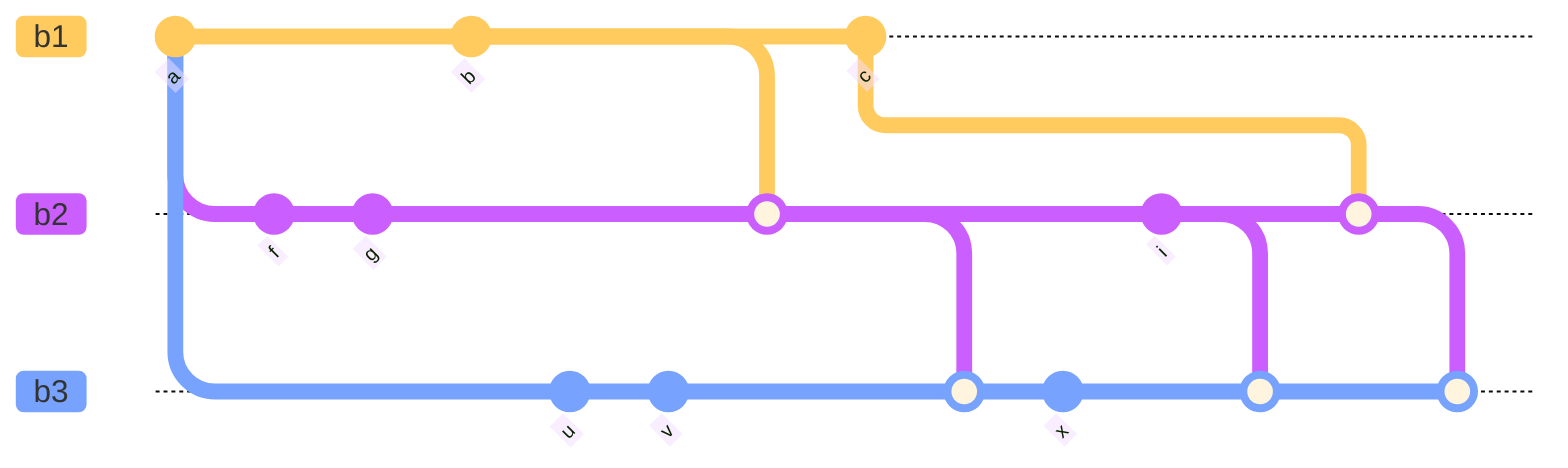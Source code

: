 %%{init: { 'logLevel': 'debug', 'theme': 'base', 'gitGraph': {'showBranches': true, 'showCommitLabel':true, 'mainBranchName': 'b1'}} }%%
gitGraph
     commit id:"a"
     branch b2 order: 1
     branch b3 order: 2
     checkout b2
     commit id:"f"
     commit id:"g"
     checkout b1
     commit id:"b"
     checkout b3
     commit id:"u"
     commit id:"v"
     checkout b2
     merge b1
     checkout b1
     commit id:"c"
     checkout b3
     merge b2
     commit id:"x"
     checkout b2
     commit id:"i"
     checkout b3
     merge b2
     checkout b2
     merge b1
     checkout b3
     merge b2
